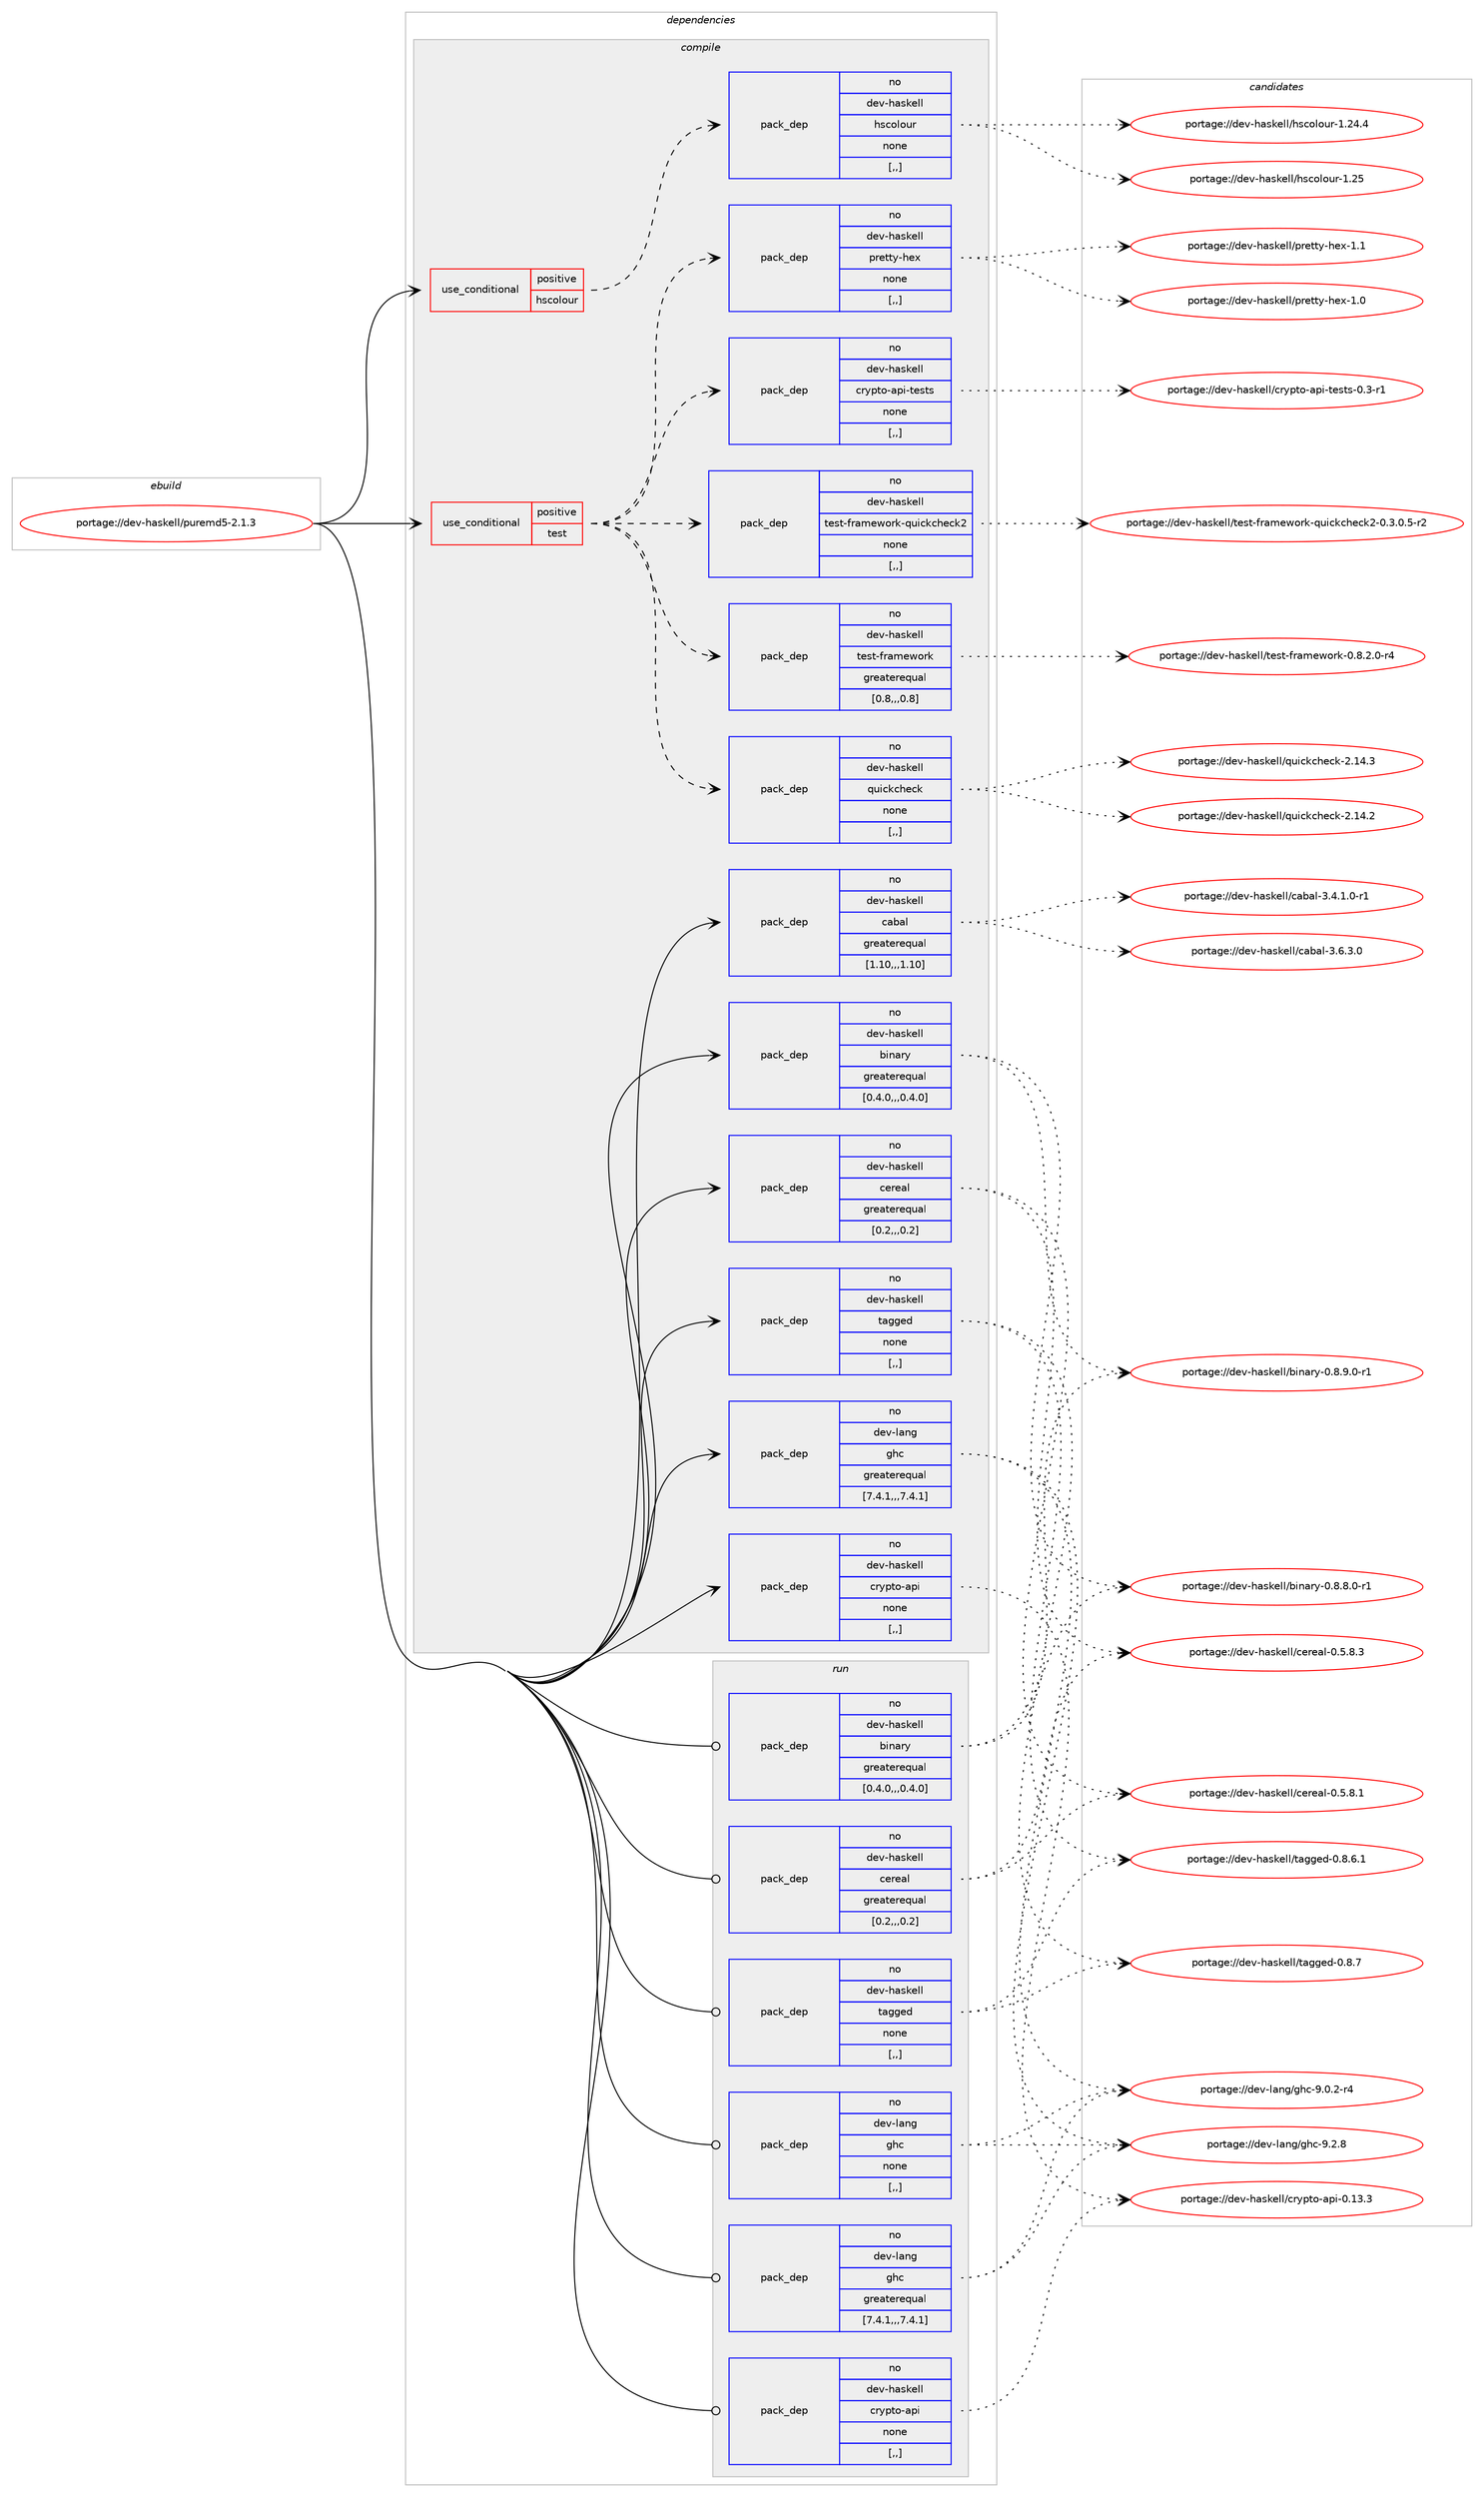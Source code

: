 digraph prolog {

# *************
# Graph options
# *************

newrank=true;
concentrate=true;
compound=true;
graph [rankdir=LR,fontname=Helvetica,fontsize=10,ranksep=1.5];#, ranksep=2.5, nodesep=0.2];
edge  [arrowhead=vee];
node  [fontname=Helvetica,fontsize=10];

# **********
# The ebuild
# **********

subgraph cluster_leftcol {
color=gray;
rank=same;
label=<<i>ebuild</i>>;
id [label="portage://dev-haskell/puremd5-2.1.3", color=red, width=4, href="../dev-haskell/puremd5-2.1.3.svg"];
}

# ****************
# The dependencies
# ****************

subgraph cluster_midcol {
color=gray;
label=<<i>dependencies</i>>;
subgraph cluster_compile {
fillcolor="#eeeeee";
style=filled;
label=<<i>compile</i>>;
subgraph cond20266 {
dependency84109 [label=<<TABLE BORDER="0" CELLBORDER="1" CELLSPACING="0" CELLPADDING="4"><TR><TD ROWSPAN="3" CELLPADDING="10">use_conditional</TD></TR><TR><TD>positive</TD></TR><TR><TD>hscolour</TD></TR></TABLE>>, shape=none, color=red];
subgraph pack62862 {
dependency84110 [label=<<TABLE BORDER="0" CELLBORDER="1" CELLSPACING="0" CELLPADDING="4" WIDTH="220"><TR><TD ROWSPAN="6" CELLPADDING="30">pack_dep</TD></TR><TR><TD WIDTH="110">no</TD></TR><TR><TD>dev-haskell</TD></TR><TR><TD>hscolour</TD></TR><TR><TD>none</TD></TR><TR><TD>[,,]</TD></TR></TABLE>>, shape=none, color=blue];
}
dependency84109:e -> dependency84110:w [weight=20,style="dashed",arrowhead="vee"];
}
id:e -> dependency84109:w [weight=20,style="solid",arrowhead="vee"];
subgraph cond20267 {
dependency84111 [label=<<TABLE BORDER="0" CELLBORDER="1" CELLSPACING="0" CELLPADDING="4"><TR><TD ROWSPAN="3" CELLPADDING="10">use_conditional</TD></TR><TR><TD>positive</TD></TR><TR><TD>test</TD></TR></TABLE>>, shape=none, color=red];
subgraph pack62863 {
dependency84112 [label=<<TABLE BORDER="0" CELLBORDER="1" CELLSPACING="0" CELLPADDING="4" WIDTH="220"><TR><TD ROWSPAN="6" CELLPADDING="30">pack_dep</TD></TR><TR><TD WIDTH="110">no</TD></TR><TR><TD>dev-haskell</TD></TR><TR><TD>crypto-api-tests</TD></TR><TR><TD>none</TD></TR><TR><TD>[,,]</TD></TR></TABLE>>, shape=none, color=blue];
}
dependency84111:e -> dependency84112:w [weight=20,style="dashed",arrowhead="vee"];
subgraph pack62864 {
dependency84113 [label=<<TABLE BORDER="0" CELLBORDER="1" CELLSPACING="0" CELLPADDING="4" WIDTH="220"><TR><TD ROWSPAN="6" CELLPADDING="30">pack_dep</TD></TR><TR><TD WIDTH="110">no</TD></TR><TR><TD>dev-haskell</TD></TR><TR><TD>pretty-hex</TD></TR><TR><TD>none</TD></TR><TR><TD>[,,]</TD></TR></TABLE>>, shape=none, color=blue];
}
dependency84111:e -> dependency84113:w [weight=20,style="dashed",arrowhead="vee"];
subgraph pack62865 {
dependency84114 [label=<<TABLE BORDER="0" CELLBORDER="1" CELLSPACING="0" CELLPADDING="4" WIDTH="220"><TR><TD ROWSPAN="6" CELLPADDING="30">pack_dep</TD></TR><TR><TD WIDTH="110">no</TD></TR><TR><TD>dev-haskell</TD></TR><TR><TD>quickcheck</TD></TR><TR><TD>none</TD></TR><TR><TD>[,,]</TD></TR></TABLE>>, shape=none, color=blue];
}
dependency84111:e -> dependency84114:w [weight=20,style="dashed",arrowhead="vee"];
subgraph pack62866 {
dependency84115 [label=<<TABLE BORDER="0" CELLBORDER="1" CELLSPACING="0" CELLPADDING="4" WIDTH="220"><TR><TD ROWSPAN="6" CELLPADDING="30">pack_dep</TD></TR><TR><TD WIDTH="110">no</TD></TR><TR><TD>dev-haskell</TD></TR><TR><TD>test-framework</TD></TR><TR><TD>greaterequal</TD></TR><TR><TD>[0.8,,,0.8]</TD></TR></TABLE>>, shape=none, color=blue];
}
dependency84111:e -> dependency84115:w [weight=20,style="dashed",arrowhead="vee"];
subgraph pack62867 {
dependency84116 [label=<<TABLE BORDER="0" CELLBORDER="1" CELLSPACING="0" CELLPADDING="4" WIDTH="220"><TR><TD ROWSPAN="6" CELLPADDING="30">pack_dep</TD></TR><TR><TD WIDTH="110">no</TD></TR><TR><TD>dev-haskell</TD></TR><TR><TD>test-framework-quickcheck2</TD></TR><TR><TD>none</TD></TR><TR><TD>[,,]</TD></TR></TABLE>>, shape=none, color=blue];
}
dependency84111:e -> dependency84116:w [weight=20,style="dashed",arrowhead="vee"];
}
id:e -> dependency84111:w [weight=20,style="solid",arrowhead="vee"];
subgraph pack62868 {
dependency84117 [label=<<TABLE BORDER="0" CELLBORDER="1" CELLSPACING="0" CELLPADDING="4" WIDTH="220"><TR><TD ROWSPAN="6" CELLPADDING="30">pack_dep</TD></TR><TR><TD WIDTH="110">no</TD></TR><TR><TD>dev-haskell</TD></TR><TR><TD>binary</TD></TR><TR><TD>greaterequal</TD></TR><TR><TD>[0.4.0,,,0.4.0]</TD></TR></TABLE>>, shape=none, color=blue];
}
id:e -> dependency84117:w [weight=20,style="solid",arrowhead="vee"];
subgraph pack62869 {
dependency84118 [label=<<TABLE BORDER="0" CELLBORDER="1" CELLSPACING="0" CELLPADDING="4" WIDTH="220"><TR><TD ROWSPAN="6" CELLPADDING="30">pack_dep</TD></TR><TR><TD WIDTH="110">no</TD></TR><TR><TD>dev-haskell</TD></TR><TR><TD>cabal</TD></TR><TR><TD>greaterequal</TD></TR><TR><TD>[1.10,,,1.10]</TD></TR></TABLE>>, shape=none, color=blue];
}
id:e -> dependency84118:w [weight=20,style="solid",arrowhead="vee"];
subgraph pack62870 {
dependency84119 [label=<<TABLE BORDER="0" CELLBORDER="1" CELLSPACING="0" CELLPADDING="4" WIDTH="220"><TR><TD ROWSPAN="6" CELLPADDING="30">pack_dep</TD></TR><TR><TD WIDTH="110">no</TD></TR><TR><TD>dev-haskell</TD></TR><TR><TD>cereal</TD></TR><TR><TD>greaterequal</TD></TR><TR><TD>[0.2,,,0.2]</TD></TR></TABLE>>, shape=none, color=blue];
}
id:e -> dependency84119:w [weight=20,style="solid",arrowhead="vee"];
subgraph pack62871 {
dependency84120 [label=<<TABLE BORDER="0" CELLBORDER="1" CELLSPACING="0" CELLPADDING="4" WIDTH="220"><TR><TD ROWSPAN="6" CELLPADDING="30">pack_dep</TD></TR><TR><TD WIDTH="110">no</TD></TR><TR><TD>dev-haskell</TD></TR><TR><TD>crypto-api</TD></TR><TR><TD>none</TD></TR><TR><TD>[,,]</TD></TR></TABLE>>, shape=none, color=blue];
}
id:e -> dependency84120:w [weight=20,style="solid",arrowhead="vee"];
subgraph pack62872 {
dependency84121 [label=<<TABLE BORDER="0" CELLBORDER="1" CELLSPACING="0" CELLPADDING="4" WIDTH="220"><TR><TD ROWSPAN="6" CELLPADDING="30">pack_dep</TD></TR><TR><TD WIDTH="110">no</TD></TR><TR><TD>dev-haskell</TD></TR><TR><TD>tagged</TD></TR><TR><TD>none</TD></TR><TR><TD>[,,]</TD></TR></TABLE>>, shape=none, color=blue];
}
id:e -> dependency84121:w [weight=20,style="solid",arrowhead="vee"];
subgraph pack62873 {
dependency84122 [label=<<TABLE BORDER="0" CELLBORDER="1" CELLSPACING="0" CELLPADDING="4" WIDTH="220"><TR><TD ROWSPAN="6" CELLPADDING="30">pack_dep</TD></TR><TR><TD WIDTH="110">no</TD></TR><TR><TD>dev-lang</TD></TR><TR><TD>ghc</TD></TR><TR><TD>greaterequal</TD></TR><TR><TD>[7.4.1,,,7.4.1]</TD></TR></TABLE>>, shape=none, color=blue];
}
id:e -> dependency84122:w [weight=20,style="solid",arrowhead="vee"];
}
subgraph cluster_compileandrun {
fillcolor="#eeeeee";
style=filled;
label=<<i>compile and run</i>>;
}
subgraph cluster_run {
fillcolor="#eeeeee";
style=filled;
label=<<i>run</i>>;
subgraph pack62874 {
dependency84123 [label=<<TABLE BORDER="0" CELLBORDER="1" CELLSPACING="0" CELLPADDING="4" WIDTH="220"><TR><TD ROWSPAN="6" CELLPADDING="30">pack_dep</TD></TR><TR><TD WIDTH="110">no</TD></TR><TR><TD>dev-haskell</TD></TR><TR><TD>binary</TD></TR><TR><TD>greaterequal</TD></TR><TR><TD>[0.4.0,,,0.4.0]</TD></TR></TABLE>>, shape=none, color=blue];
}
id:e -> dependency84123:w [weight=20,style="solid",arrowhead="odot"];
subgraph pack62875 {
dependency84124 [label=<<TABLE BORDER="0" CELLBORDER="1" CELLSPACING="0" CELLPADDING="4" WIDTH="220"><TR><TD ROWSPAN="6" CELLPADDING="30">pack_dep</TD></TR><TR><TD WIDTH="110">no</TD></TR><TR><TD>dev-haskell</TD></TR><TR><TD>cereal</TD></TR><TR><TD>greaterequal</TD></TR><TR><TD>[0.2,,,0.2]</TD></TR></TABLE>>, shape=none, color=blue];
}
id:e -> dependency84124:w [weight=20,style="solid",arrowhead="odot"];
subgraph pack62876 {
dependency84125 [label=<<TABLE BORDER="0" CELLBORDER="1" CELLSPACING="0" CELLPADDING="4" WIDTH="220"><TR><TD ROWSPAN="6" CELLPADDING="30">pack_dep</TD></TR><TR><TD WIDTH="110">no</TD></TR><TR><TD>dev-haskell</TD></TR><TR><TD>crypto-api</TD></TR><TR><TD>none</TD></TR><TR><TD>[,,]</TD></TR></TABLE>>, shape=none, color=blue];
}
id:e -> dependency84125:w [weight=20,style="solid",arrowhead="odot"];
subgraph pack62877 {
dependency84126 [label=<<TABLE BORDER="0" CELLBORDER="1" CELLSPACING="0" CELLPADDING="4" WIDTH="220"><TR><TD ROWSPAN="6" CELLPADDING="30">pack_dep</TD></TR><TR><TD WIDTH="110">no</TD></TR><TR><TD>dev-haskell</TD></TR><TR><TD>tagged</TD></TR><TR><TD>none</TD></TR><TR><TD>[,,]</TD></TR></TABLE>>, shape=none, color=blue];
}
id:e -> dependency84126:w [weight=20,style="solid",arrowhead="odot"];
subgraph pack62878 {
dependency84127 [label=<<TABLE BORDER="0" CELLBORDER="1" CELLSPACING="0" CELLPADDING="4" WIDTH="220"><TR><TD ROWSPAN="6" CELLPADDING="30">pack_dep</TD></TR><TR><TD WIDTH="110">no</TD></TR><TR><TD>dev-lang</TD></TR><TR><TD>ghc</TD></TR><TR><TD>greaterequal</TD></TR><TR><TD>[7.4.1,,,7.4.1]</TD></TR></TABLE>>, shape=none, color=blue];
}
id:e -> dependency84127:w [weight=20,style="solid",arrowhead="odot"];
subgraph pack62879 {
dependency84128 [label=<<TABLE BORDER="0" CELLBORDER="1" CELLSPACING="0" CELLPADDING="4" WIDTH="220"><TR><TD ROWSPAN="6" CELLPADDING="30">pack_dep</TD></TR><TR><TD WIDTH="110">no</TD></TR><TR><TD>dev-lang</TD></TR><TR><TD>ghc</TD></TR><TR><TD>none</TD></TR><TR><TD>[,,]</TD></TR></TABLE>>, shape=none, color=blue];
}
id:e -> dependency84128:w [weight=20,style="solid",arrowhead="odot"];
}
}

# **************
# The candidates
# **************

subgraph cluster_choices {
rank=same;
color=gray;
label=<<i>candidates</i>>;

subgraph choice62862 {
color=black;
nodesep=1;
choice1001011184510497115107101108108471041159911110811111711445494650524652 [label="portage://dev-haskell/hscolour-1.24.4", color=red, width=4,href="../dev-haskell/hscolour-1.24.4.svg"];
choice100101118451049711510710110810847104115991111081111171144549465053 [label="portage://dev-haskell/hscolour-1.25", color=red, width=4,href="../dev-haskell/hscolour-1.25.svg"];
dependency84110:e -> choice1001011184510497115107101108108471041159911110811111711445494650524652:w [style=dotted,weight="100"];
dependency84110:e -> choice100101118451049711510710110810847104115991111081111171144549465053:w [style=dotted,weight="100"];
}
subgraph choice62863 {
color=black;
nodesep=1;
choice10010111845104971151071011081084799114121112116111459711210545116101115116115454846514511449 [label="portage://dev-haskell/crypto-api-tests-0.3-r1", color=red, width=4,href="../dev-haskell/crypto-api-tests-0.3-r1.svg"];
dependency84112:e -> choice10010111845104971151071011081084799114121112116111459711210545116101115116115454846514511449:w [style=dotted,weight="100"];
}
subgraph choice62864 {
color=black;
nodesep=1;
choice1001011184510497115107101108108471121141011161161214510410112045494648 [label="portage://dev-haskell/pretty-hex-1.0", color=red, width=4,href="../dev-haskell/pretty-hex-1.0.svg"];
choice1001011184510497115107101108108471121141011161161214510410112045494649 [label="portage://dev-haskell/pretty-hex-1.1", color=red, width=4,href="../dev-haskell/pretty-hex-1.1.svg"];
dependency84113:e -> choice1001011184510497115107101108108471121141011161161214510410112045494648:w [style=dotted,weight="100"];
dependency84113:e -> choice1001011184510497115107101108108471121141011161161214510410112045494649:w [style=dotted,weight="100"];
}
subgraph choice62865 {
color=black;
nodesep=1;
choice10010111845104971151071011081084711311710599107991041019910745504649524650 [label="portage://dev-haskell/quickcheck-2.14.2", color=red, width=4,href="../dev-haskell/quickcheck-2.14.2.svg"];
choice10010111845104971151071011081084711311710599107991041019910745504649524651 [label="portage://dev-haskell/quickcheck-2.14.3", color=red, width=4,href="../dev-haskell/quickcheck-2.14.3.svg"];
dependency84114:e -> choice10010111845104971151071011081084711311710599107991041019910745504649524650:w [style=dotted,weight="100"];
dependency84114:e -> choice10010111845104971151071011081084711311710599107991041019910745504649524651:w [style=dotted,weight="100"];
}
subgraph choice62866 {
color=black;
nodesep=1;
choice100101118451049711510710110810847116101115116451021149710910111911111410745484656465046484511452 [label="portage://dev-haskell/test-framework-0.8.2.0-r4", color=red, width=4,href="../dev-haskell/test-framework-0.8.2.0-r4.svg"];
dependency84115:e -> choice100101118451049711510710110810847116101115116451021149710910111911111410745484656465046484511452:w [style=dotted,weight="100"];
}
subgraph choice62867 {
color=black;
nodesep=1;
choice1001011184510497115107101108108471161011151164510211497109101119111114107451131171059910799104101991075045484651464846534511450 [label="portage://dev-haskell/test-framework-quickcheck2-0.3.0.5-r2", color=red, width=4,href="../dev-haskell/test-framework-quickcheck2-0.3.0.5-r2.svg"];
dependency84116:e -> choice1001011184510497115107101108108471161011151164510211497109101119111114107451131171059910799104101991075045484651464846534511450:w [style=dotted,weight="100"];
}
subgraph choice62868 {
color=black;
nodesep=1;
choice100101118451049711510710110810847981051109711412145484656465646484511449 [label="portage://dev-haskell/binary-0.8.8.0-r1", color=red, width=4,href="../dev-haskell/binary-0.8.8.0-r1.svg"];
choice100101118451049711510710110810847981051109711412145484656465746484511449 [label="portage://dev-haskell/binary-0.8.9.0-r1", color=red, width=4,href="../dev-haskell/binary-0.8.9.0-r1.svg"];
dependency84117:e -> choice100101118451049711510710110810847981051109711412145484656465646484511449:w [style=dotted,weight="100"];
dependency84117:e -> choice100101118451049711510710110810847981051109711412145484656465746484511449:w [style=dotted,weight="100"];
}
subgraph choice62869 {
color=black;
nodesep=1;
choice1001011184510497115107101108108479997989710845514652464946484511449 [label="portage://dev-haskell/cabal-3.4.1.0-r1", color=red, width=4,href="../dev-haskell/cabal-3.4.1.0-r1.svg"];
choice100101118451049711510710110810847999798971084551465446514648 [label="portage://dev-haskell/cabal-3.6.3.0", color=red, width=4,href="../dev-haskell/cabal-3.6.3.0.svg"];
dependency84118:e -> choice1001011184510497115107101108108479997989710845514652464946484511449:w [style=dotted,weight="100"];
dependency84118:e -> choice100101118451049711510710110810847999798971084551465446514648:w [style=dotted,weight="100"];
}
subgraph choice62870 {
color=black;
nodesep=1;
choice10010111845104971151071011081084799101114101971084548465346564649 [label="portage://dev-haskell/cereal-0.5.8.1", color=red, width=4,href="../dev-haskell/cereal-0.5.8.1.svg"];
choice10010111845104971151071011081084799101114101971084548465346564651 [label="portage://dev-haskell/cereal-0.5.8.3", color=red, width=4,href="../dev-haskell/cereal-0.5.8.3.svg"];
dependency84119:e -> choice10010111845104971151071011081084799101114101971084548465346564649:w [style=dotted,weight="100"];
dependency84119:e -> choice10010111845104971151071011081084799101114101971084548465346564651:w [style=dotted,weight="100"];
}
subgraph choice62871 {
color=black;
nodesep=1;
choice10010111845104971151071011081084799114121112116111459711210545484649514651 [label="portage://dev-haskell/crypto-api-0.13.3", color=red, width=4,href="../dev-haskell/crypto-api-0.13.3.svg"];
dependency84120:e -> choice10010111845104971151071011081084799114121112116111459711210545484649514651:w [style=dotted,weight="100"];
}
subgraph choice62872 {
color=black;
nodesep=1;
choice100101118451049711510710110810847116971031031011004548465646544649 [label="portage://dev-haskell/tagged-0.8.6.1", color=red, width=4,href="../dev-haskell/tagged-0.8.6.1.svg"];
choice10010111845104971151071011081084711697103103101100454846564655 [label="portage://dev-haskell/tagged-0.8.7", color=red, width=4,href="../dev-haskell/tagged-0.8.7.svg"];
dependency84121:e -> choice100101118451049711510710110810847116971031031011004548465646544649:w [style=dotted,weight="100"];
dependency84121:e -> choice10010111845104971151071011081084711697103103101100454846564655:w [style=dotted,weight="100"];
}
subgraph choice62873 {
color=black;
nodesep=1;
choice100101118451089711010347103104994557464846504511452 [label="portage://dev-lang/ghc-9.0.2-r4", color=red, width=4,href="../dev-lang/ghc-9.0.2-r4.svg"];
choice10010111845108971101034710310499455746504656 [label="portage://dev-lang/ghc-9.2.8", color=red, width=4,href="../dev-lang/ghc-9.2.8.svg"];
dependency84122:e -> choice100101118451089711010347103104994557464846504511452:w [style=dotted,weight="100"];
dependency84122:e -> choice10010111845108971101034710310499455746504656:w [style=dotted,weight="100"];
}
subgraph choice62874 {
color=black;
nodesep=1;
choice100101118451049711510710110810847981051109711412145484656465646484511449 [label="portage://dev-haskell/binary-0.8.8.0-r1", color=red, width=4,href="../dev-haskell/binary-0.8.8.0-r1.svg"];
choice100101118451049711510710110810847981051109711412145484656465746484511449 [label="portage://dev-haskell/binary-0.8.9.0-r1", color=red, width=4,href="../dev-haskell/binary-0.8.9.0-r1.svg"];
dependency84123:e -> choice100101118451049711510710110810847981051109711412145484656465646484511449:w [style=dotted,weight="100"];
dependency84123:e -> choice100101118451049711510710110810847981051109711412145484656465746484511449:w [style=dotted,weight="100"];
}
subgraph choice62875 {
color=black;
nodesep=1;
choice10010111845104971151071011081084799101114101971084548465346564649 [label="portage://dev-haskell/cereal-0.5.8.1", color=red, width=4,href="../dev-haskell/cereal-0.5.8.1.svg"];
choice10010111845104971151071011081084799101114101971084548465346564651 [label="portage://dev-haskell/cereal-0.5.8.3", color=red, width=4,href="../dev-haskell/cereal-0.5.8.3.svg"];
dependency84124:e -> choice10010111845104971151071011081084799101114101971084548465346564649:w [style=dotted,weight="100"];
dependency84124:e -> choice10010111845104971151071011081084799101114101971084548465346564651:w [style=dotted,weight="100"];
}
subgraph choice62876 {
color=black;
nodesep=1;
choice10010111845104971151071011081084799114121112116111459711210545484649514651 [label="portage://dev-haskell/crypto-api-0.13.3", color=red, width=4,href="../dev-haskell/crypto-api-0.13.3.svg"];
dependency84125:e -> choice10010111845104971151071011081084799114121112116111459711210545484649514651:w [style=dotted,weight="100"];
}
subgraph choice62877 {
color=black;
nodesep=1;
choice100101118451049711510710110810847116971031031011004548465646544649 [label="portage://dev-haskell/tagged-0.8.6.1", color=red, width=4,href="../dev-haskell/tagged-0.8.6.1.svg"];
choice10010111845104971151071011081084711697103103101100454846564655 [label="portage://dev-haskell/tagged-0.8.7", color=red, width=4,href="../dev-haskell/tagged-0.8.7.svg"];
dependency84126:e -> choice100101118451049711510710110810847116971031031011004548465646544649:w [style=dotted,weight="100"];
dependency84126:e -> choice10010111845104971151071011081084711697103103101100454846564655:w [style=dotted,weight="100"];
}
subgraph choice62878 {
color=black;
nodesep=1;
choice100101118451089711010347103104994557464846504511452 [label="portage://dev-lang/ghc-9.0.2-r4", color=red, width=4,href="../dev-lang/ghc-9.0.2-r4.svg"];
choice10010111845108971101034710310499455746504656 [label="portage://dev-lang/ghc-9.2.8", color=red, width=4,href="../dev-lang/ghc-9.2.8.svg"];
dependency84127:e -> choice100101118451089711010347103104994557464846504511452:w [style=dotted,weight="100"];
dependency84127:e -> choice10010111845108971101034710310499455746504656:w [style=dotted,weight="100"];
}
subgraph choice62879 {
color=black;
nodesep=1;
choice100101118451089711010347103104994557464846504511452 [label="portage://dev-lang/ghc-9.0.2-r4", color=red, width=4,href="../dev-lang/ghc-9.0.2-r4.svg"];
choice10010111845108971101034710310499455746504656 [label="portage://dev-lang/ghc-9.2.8", color=red, width=4,href="../dev-lang/ghc-9.2.8.svg"];
dependency84128:e -> choice100101118451089711010347103104994557464846504511452:w [style=dotted,weight="100"];
dependency84128:e -> choice10010111845108971101034710310499455746504656:w [style=dotted,weight="100"];
}
}

}
